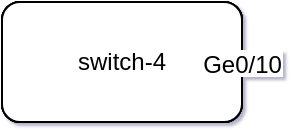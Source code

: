 <mxfile compressed="false" type="device">
    <diagram id="Page-1" name="Page-1">
      <mxGraphModel arrows="1" connect="1" dx="1360" dy="864" fold="1" grid="1" gridSize="10" guides="1" math="0" page="1" pageHeight="1169" pageScale="1" pageWidth="827" shadow="1" tooltips="1">
        <root>
          <mxCell id="0" />   
          <mxCell id="1" parent="0" />
        <object bottom_label="cisco WS-C6509" description="{&#10;    &quot;vlans&quot;: {&#10;        &quot;101&quot;: &quot;test_vlan&quot;,&#10;        &quot;200&quot;: &quot;ProdVMS&quot;&#10;    }&#10;}" id="switch-1" label="switch-1" top_label="10.1.1.1">
      <mxCell parent="1" style="rounded=1;whiteSpace=wrap;html=1;" vertex="1">
          <mxGeometry as="geometry" height="60" width="120" x="200" y="150" />
      </mxCell>
    </object><object bottom_label="cisco WS-C6509" description="{&#10;    &quot;vlans&quot;: {&#10;        &quot;101&quot;: &quot;test_vlan&quot;,&#10;        &quot;200&quot;: &quot;ProdVMS&quot;&#10;    }&#10;}" id="switch-2" label="switch-2" top_label="10.2.2.2">
      <mxCell parent="1" style="rounded=1;whiteSpace=wrap;html=1;" vertex="1">
          <mxGeometry as="geometry" height="60" width="120" x="200" y="150" />
      </mxCell>
    </object><object bottom_label="cisco WS-C3560-48TS" id="switch-3" label="switch-3" top_label="10.3.3.3">
      <mxCell parent="1" style="rounded=1;whiteSpace=wrap;html=1;" vertex="1">
          <mxGeometry as="geometry" height="60" width="120" x="200" y="150" />
      </mxCell>
    </object><object bottom_label="cisco WS-C3560-48TS" id="switch-4" label="switch-4" top_label="10.4.4.4">
      <mxCell parent="1" style="rounded=1;whiteSpace=wrap;html=1;" vertex="1">
          <mxGeometry as="geometry" height="60" width="120" x="200" y="150" />
      </mxCell>
    </object><mxCell connectable="0" id="0d1e25a0122c562fa9bc515040ed5607-src" parent="0d1e25a0122c562fa9bc515040ed5607" style="labelBackgroundColor=#ffffff;;" value="Ge4/6" vertex="1">
      <mxGeometry as="geometry" relative="1" x="-0.5">
        <mxPoint as="offset" />
      </mxGeometry>
    </mxCell><mxCell connectable="0" id="0d1e25a0122c562fa9bc515040ed5607-trgt" parent="0d1e25a0122c562fa9bc515040ed5607" style="labelBackgroundColor=#ffffff;;" value="Ge1/5" vertex="1">
      <mxGeometry as="geometry" relative="-1" x="0.5">
        <mxPoint as="offset" />
      </mxGeometry>
    </mxCell><object description="{&#10;    &quot;switch-1:Ge4/6&quot;: {&#10;        &quot;description&quot;: &quot;switch-2: trunk&quot;,&#10;        &quot;is_l2&quot;: true,&#10;        &quot;l2_mode&quot;: &quot;trunk&quot;,&#10;        &quot;lag_id&quot;: &quot;3&quot;,&#10;        &quot;lag_mode&quot;: &quot;active&quot;,&#10;        &quot;trunk_vlans&quot;: &quot;200,201,202,203,204,205&quot;&#10;    },&#10;    &quot;switch-2:Ge1/5&quot;: {&#10;        &quot;description&quot;: &quot;switch-1: trunk&quot;,&#10;        &quot;is_l2&quot;: true,&#10;        &quot;l2_mode&quot;: &quot;trunk&quot;,&#10;        &quot;lag_id&quot;: &quot;3&quot;,&#10;        &quot;lag_mode&quot;: &quot;active&quot;,&#10;        &quot;trunk_vlans&quot;: &quot;200,201,202,203,204,205&quot;&#10;    }&#10;}" id="0d1e25a0122c562fa9bc515040ed5607" label="" source="switch-1" src_label="Ge4/6" target="switch-2" trgt_label="Ge1/5">
      <mxCell edge="1" parent="1" source="switch-1" style="endArrow=none;" target="switch-2">
          <mxGeometry as="geometry" relative="1" />
      </mxCell>
    </object><mxCell connectable="0" id="a4c0ec5bee2d93141cf222a02c2430b0-src" parent="a4c0ec5bee2d93141cf222a02c2430b0" style="labelBackgroundColor=#ffffff;;" value="Ge4/7" vertex="1">
      <mxGeometry as="geometry" relative="1" x="-0.5">
        <mxPoint as="offset" />
      </mxGeometry>
    </mxCell><mxCell connectable="0" id="a4c0ec5bee2d93141cf222a02c2430b0-trgt" parent="a4c0ec5bee2d93141cf222a02c2430b0" style="labelBackgroundColor=#ffffff;;" value="Ge1/6" vertex="1">
      <mxGeometry as="geometry" relative="-1" x="0.5">
        <mxPoint as="offset" />
      </mxGeometry>
    </mxCell><object description="{&#10;    &quot;switch-1:Ge4/7&quot;: {&#10;        &quot;description&quot;: &quot;switch-2: trunk&quot;,&#10;        &quot;is_l2&quot;: true,&#10;        &quot;l2_mode&quot;: &quot;trunk&quot;,&#10;        &quot;lag_id&quot;: &quot;3&quot;,&#10;        &quot;lag_mode&quot;: &quot;active&quot;,&#10;        &quot;trunk_vlans&quot;: &quot;200,201,202,203,204,205&quot;&#10;    },&#10;    &quot;switch-2:Ge1/6&quot;: {&#10;        &quot;description&quot;: &quot;switch-1: trunk&quot;,&#10;        &quot;is_l2&quot;: true,&#10;        &quot;l2_mode&quot;: &quot;trunk&quot;,&#10;        &quot;lag_id&quot;: &quot;3&quot;,&#10;        &quot;lag_mode&quot;: &quot;active&quot;,&#10;        &quot;trunk_vlans&quot;: &quot;200,201,202,203,204,205&quot;&#10;    }&#10;}" id="a4c0ec5bee2d93141cf222a02c2430b0" label="" source="switch-1" src_label="Ge4/7" target="switch-2" trgt_label="Ge1/6">
      <mxCell edge="1" parent="1" source="switch-1" style="endArrow=none;" target="switch-2">
          <mxGeometry as="geometry" relative="1" />
      </mxCell>
    </object><mxCell connectable="0" id="6c9855a7f657e1b36f49ff33306a96fa-src" parent="6c9855a7f657e1b36f49ff33306a96fa" style="labelBackgroundColor=#ffffff;;" value="Ge1/1" vertex="1">
      <mxGeometry as="geometry" relative="1" x="-0.5">
        <mxPoint as="offset" />
      </mxGeometry>
    </mxCell><mxCell connectable="0" id="6c9855a7f657e1b36f49ff33306a96fa-trgt" parent="6c9855a7f657e1b36f49ff33306a96fa" style="labelBackgroundColor=#ffffff;;" value="Ge0/1" vertex="1">
      <mxGeometry as="geometry" relative="-1" x="0.5">
        <mxPoint as="offset" />
      </mxGeometry>
    </mxCell><object description="{&#10;    &quot;switch-1:Ge1/1&quot;: {&#10;        &quot;description&quot;: &quot;switch-3:Gi0/1&quot;,&#10;        &quot;is_l2&quot;: true,&#10;        &quot;l2_mode&quot;: &quot;trunk&quot;,&#10;        &quot;lag_id&quot;: &quot;11&quot;,&#10;        &quot;lag_mode&quot;: &quot;active&quot;,&#10;        &quot;mtu&quot;: &quot;9216&quot;,&#10;        &quot;trunk_vlans&quot;: &quot;101&quot;&#10;    },&#10;    &quot;switch-3:Ge0/1&quot;: {}&#10;}" id="6c9855a7f657e1b36f49ff33306a96fa" label="" source="switch-1" src_label="Ge1/1" target="switch-3" trgt_label="Ge0/1">
      <mxCell edge="1" parent="1" source="switch-1" style="endArrow=none;" target="switch-3">
          <mxGeometry as="geometry" relative="1" />
      </mxCell>
    </object><mxCell connectable="0" id="1a55473cf64b1d33fe9a470093808d0d-src" parent="1a55473cf64b1d33fe9a470093808d0d" style="labelBackgroundColor=#ffffff;;" value="Ge1/2" vertex="1">
      <mxGeometry as="geometry" relative="1" x="-0.5">
        <mxPoint as="offset" />
      </mxGeometry>
    </mxCell><mxCell connectable="0" id="1a55473cf64b1d33fe9a470093808d0d-trgt" parent="1a55473cf64b1d33fe9a470093808d0d" style="labelBackgroundColor=#ffffff;;" value="Ge0/10" vertex="1">
      <mxGeometry as="geometry" relative="-1" x="0.5">
        <mxPoint as="offset" />
      </mxGeometry>
    </mxCell><object description="{&#10;    &quot;switch-1:Ge1/2&quot;: {&#10;        &quot;description&quot;: &quot;SW4 Routing Peering&quot;,&#10;        &quot;ip&quot;: &quot;10.0.0.1 255.255.255.0&quot;,&#10;        &quot;vrf&quot;: &quot;VRF1&quot;&#10;    },&#10;    &quot;switch-4:Ge0/10&quot;: {}&#10;}" id="1a55473cf64b1d33fe9a470093808d0d" label="" source="switch-1" src_label="Ge1/2" target="switch-4" trgt_label="Ge0/10">
      <mxCell edge="1" parent="1" source="switch-1" style="endArrow=none;" target="switch-4">
          <mxGeometry as="geometry" relative="1" />
      </mxCell>
    </object></root>
      </mxGraphModel>
    </diagram></mxfile>